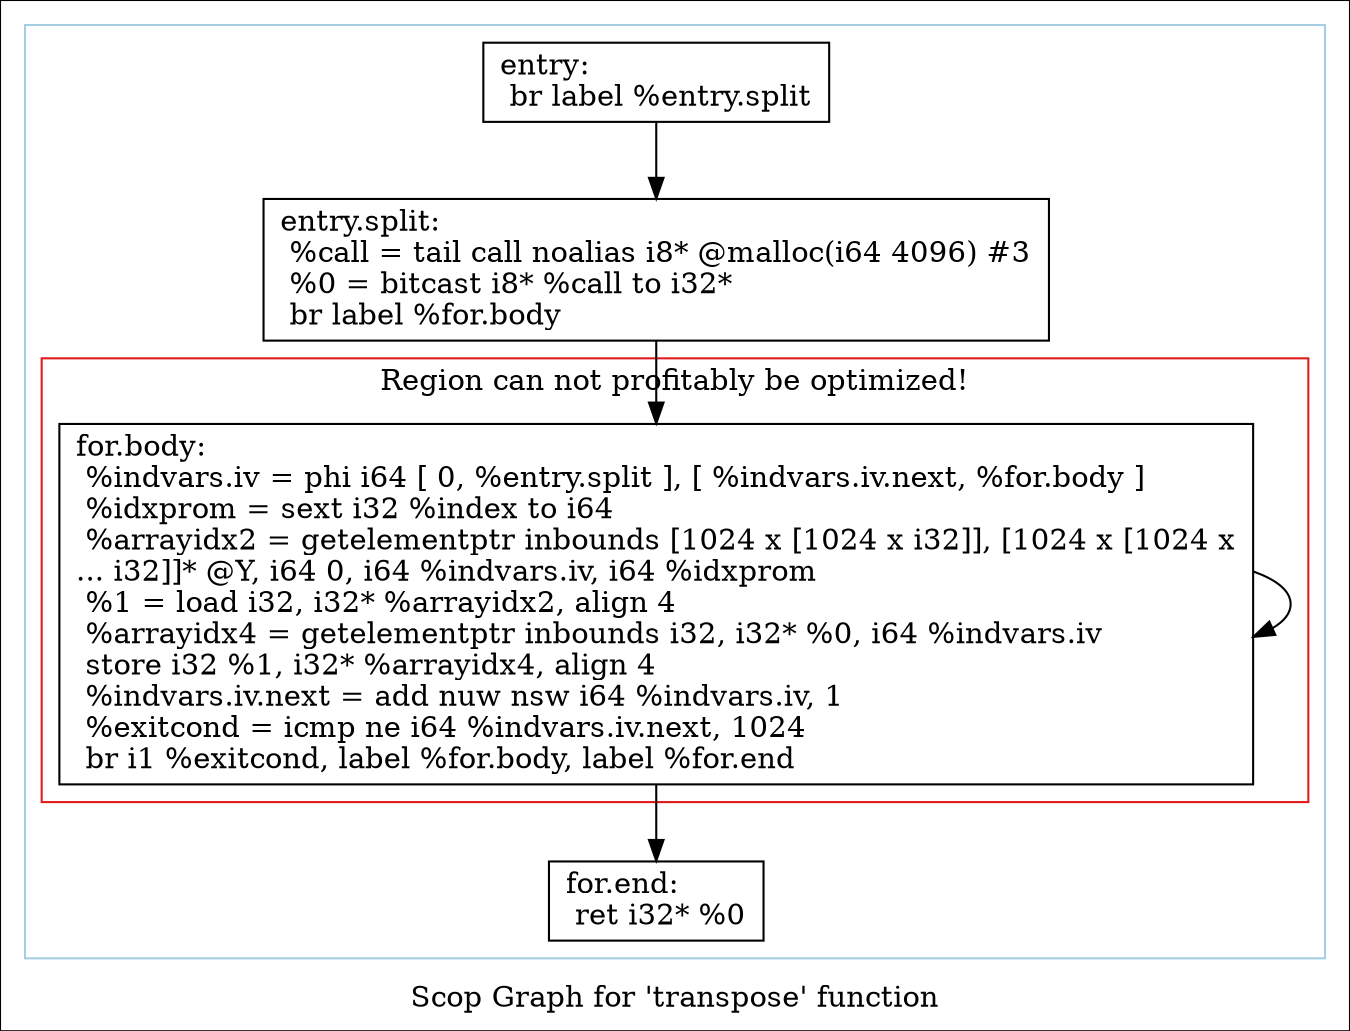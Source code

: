 digraph "Scop Graph for 'transpose' function" {
	label="Scop Graph for 'transpose' function";

	Node0x63d79a0 [shape=record,label="{entry:\l  br label %entry.split\l}"];
	Node0x63d79a0 -> Node0x63d7820;
	Node0x63d7820 [shape=record,label="{entry.split:                                      \l  %call = tail call noalias i8* @malloc(i64 4096) #3\l  %0 = bitcast i8* %call to i32*\l  br label %for.body\l}"];
	Node0x63d7820 -> Node0x63d7970;
	Node0x63d7970 [shape=record,label="{for.body:                                         \l  %indvars.iv = phi i64 [ 0, %entry.split ], [ %indvars.iv.next, %for.body ]\l  %idxprom = sext i32 %index to i64\l  %arrayidx2 = getelementptr inbounds [1024 x [1024 x i32]], [1024 x [1024 x\l... i32]]* @Y, i64 0, i64 %indvars.iv, i64 %idxprom\l  %1 = load i32, i32* %arrayidx2, align 4\l  %arrayidx4 = getelementptr inbounds i32, i32* %0, i64 %indvars.iv\l  store i32 %1, i32* %arrayidx4, align 4\l  %indvars.iv.next = add nuw nsw i64 %indvars.iv, 1\l  %exitcond = icmp ne i64 %indvars.iv.next, 1024\l  br i1 %exitcond, label %for.body, label %for.end\l}"];
	Node0x63d7970 -> Node0x63d7970[constraint=false];
	Node0x63d7970 -> Node0x63d7840;
	Node0x63d7840 [shape=record,label="{for.end:                                          \l  ret i32* %0\l}"];
	colorscheme = "paired12"
        subgraph cluster_0x63c95c0 {
          label = "";
          style = solid;
          color = 1
          subgraph cluster_0x63d7a00 {
            label = "Region can not profitably be optimized!";
            style = solid;
            color = 6
            Node0x63d7970;
          }
          Node0x63d79a0;
          Node0x63d7820;
          Node0x63d7840;
        }
}
